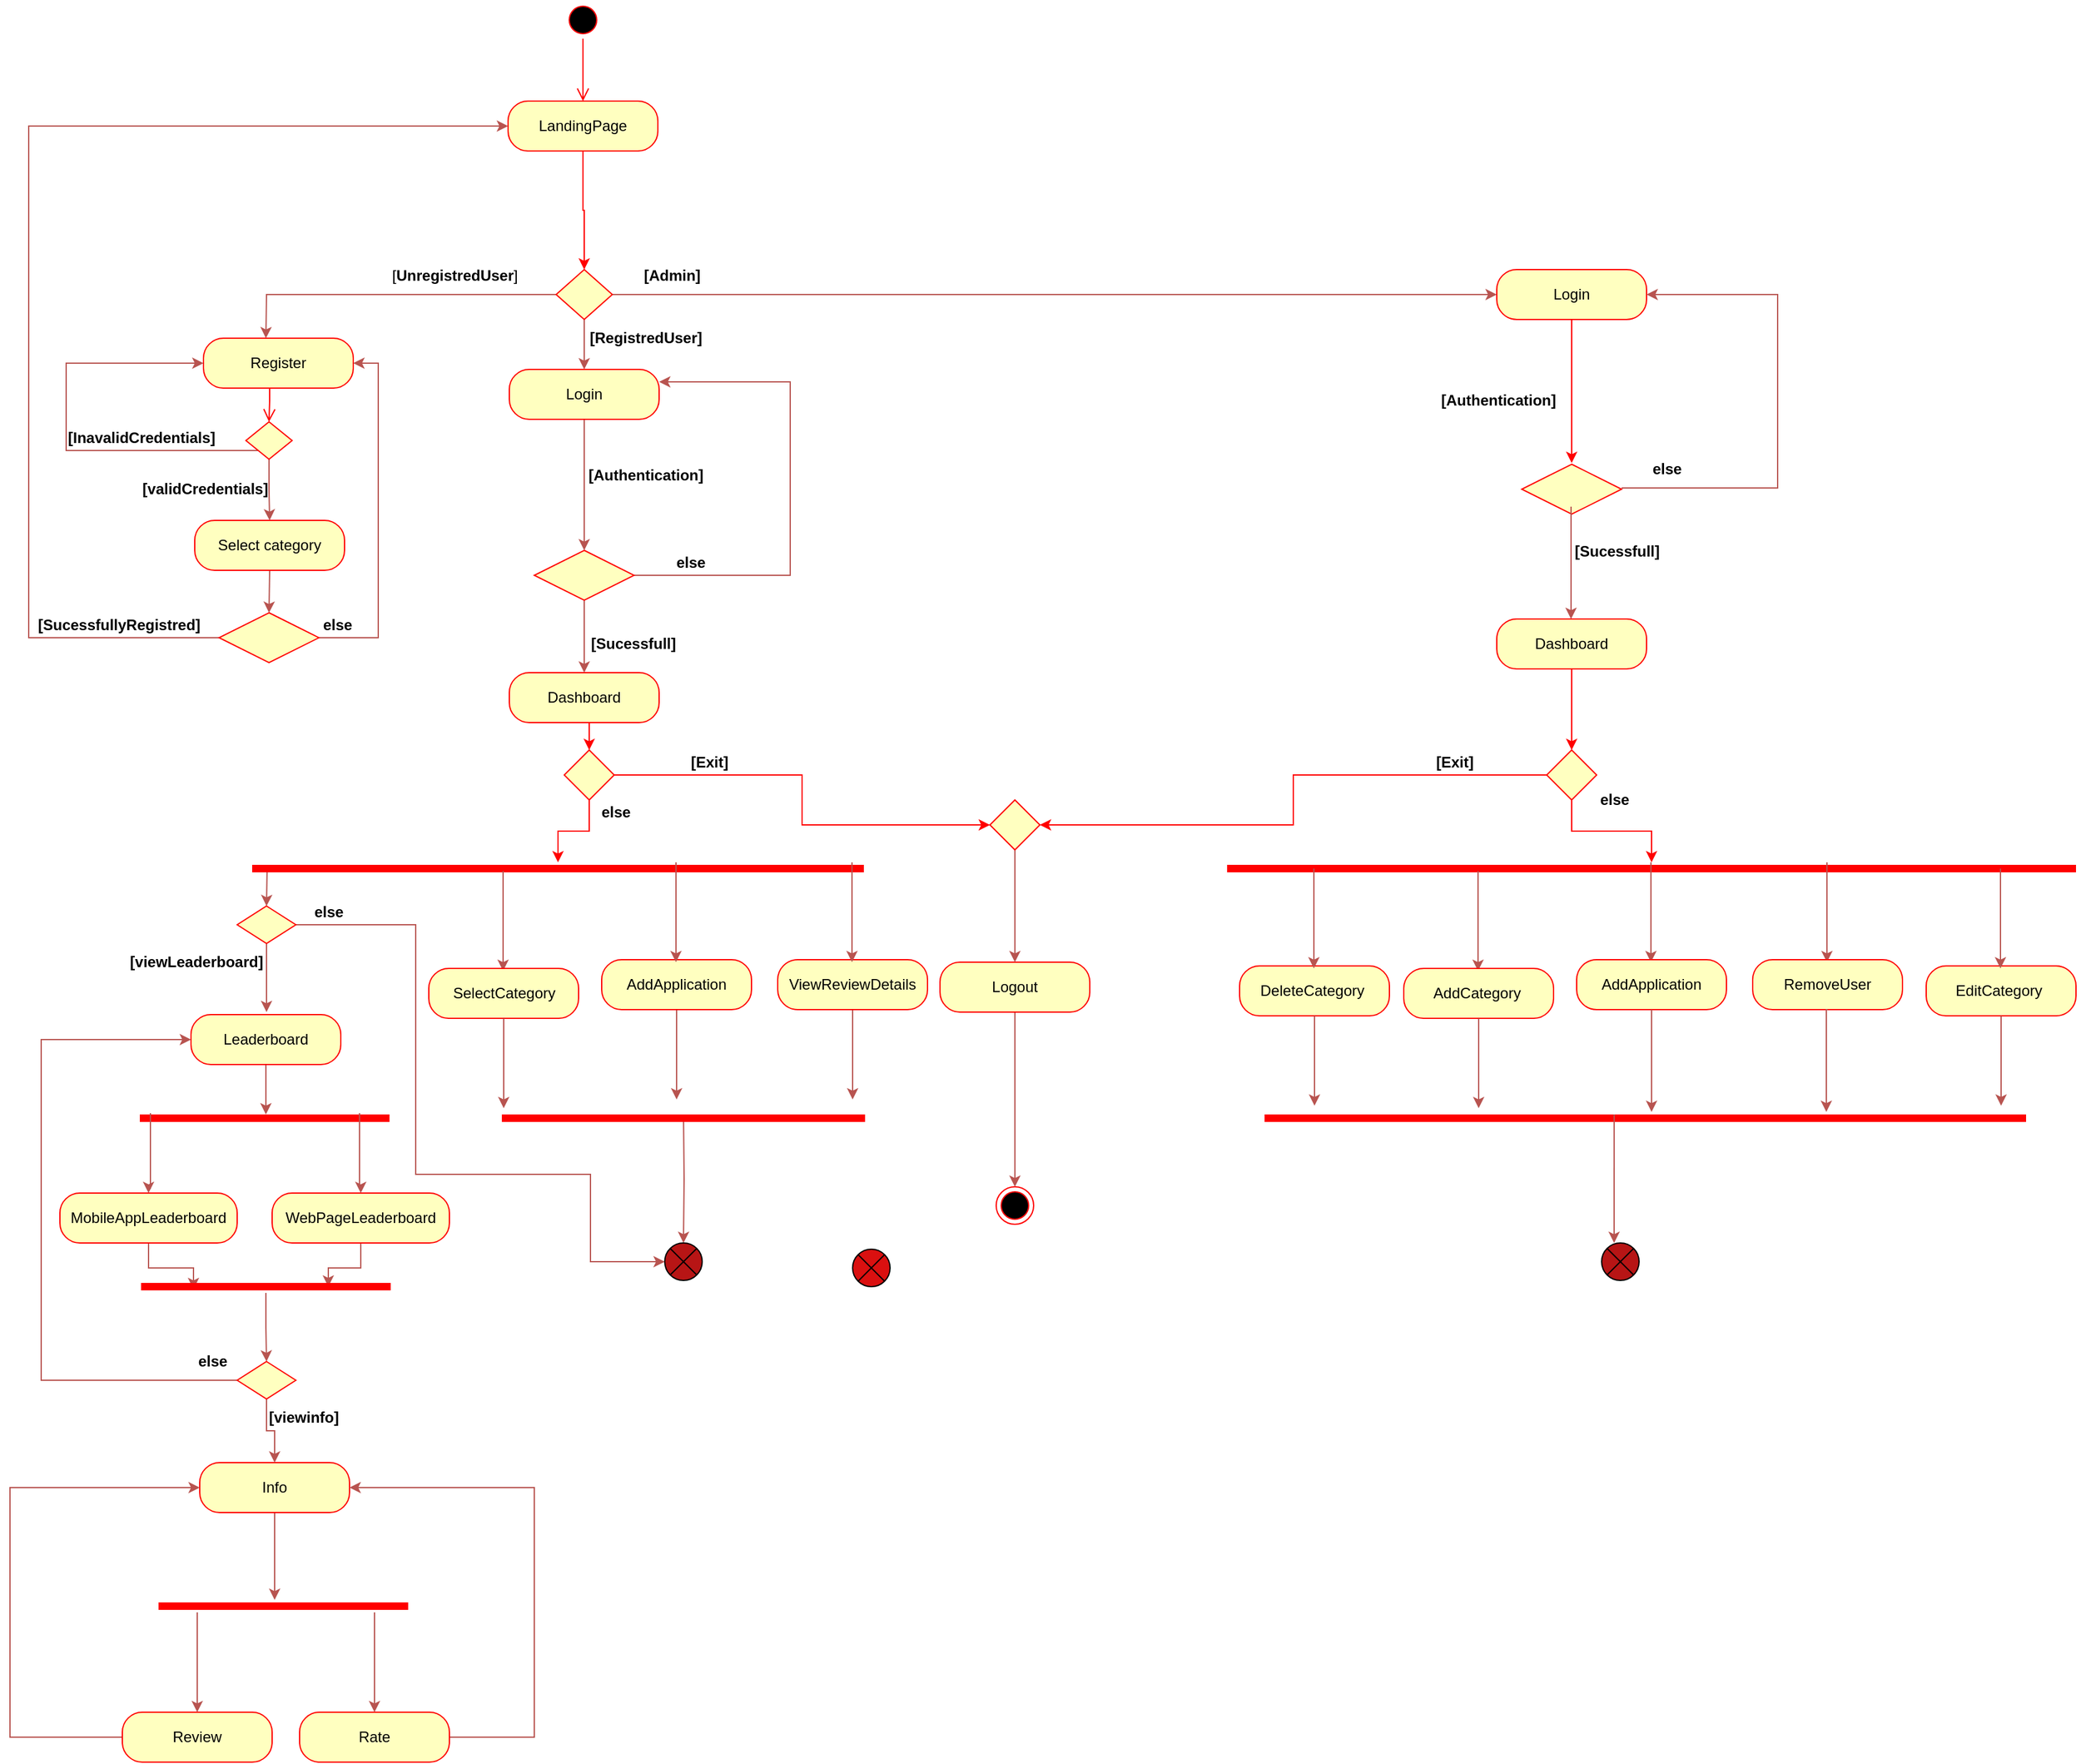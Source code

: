 <mxfile version="20.7.3" type="google"><diagram id="qlVwrwGiyhUbh-13LjId" name="Page-1"><mxGraphModel grid="1" page="1" gridSize="10" guides="1" tooltips="1" connect="1" arrows="1" fold="1" pageScale="1" pageWidth="827" pageHeight="1169" math="0" shadow="0"><root><mxCell id="0"/><mxCell id="1" parent="0"/><mxCell id="q4jTseNMLb7R71Lqa6qr-15" value="" style="ellipse;html=1;shape=startState;fillColor=#000000;strokeColor=#ff0000;" vertex="1" parent="1"><mxGeometry x="459" y="30" width="30" height="30" as="geometry"/></mxCell><mxCell id="q4jTseNMLb7R71Lqa6qr-16" value="" style="edgeStyle=orthogonalEdgeStyle;html=1;verticalAlign=bottom;endArrow=open;endSize=8;strokeColor=#ff0000;rounded=0;entryX=0.5;entryY=0;entryDx=0;entryDy=0;" edge="1" parent="1" source="q4jTseNMLb7R71Lqa6qr-15" target="q4jTseNMLb7R71Lqa6qr-17"><mxGeometry relative="1" as="geometry"><mxPoint x="345" y="110" as="targetPoint"/></mxGeometry></mxCell><mxCell id="uD4Okk3tafFqS1Qo1boW-1" style="edgeStyle=orthogonalEdgeStyle;rounded=0;orthogonalLoop=1;jettySize=auto;html=1;exitX=0.5;exitY=1;exitDx=0;exitDy=0;entryX=0.5;entryY=0;entryDx=0;entryDy=0;strokeColor=#FF0000;" edge="1" parent="1" source="q4jTseNMLb7R71Lqa6qr-17" target="27vdBXv53qQN3o1SuI4z-1"><mxGeometry relative="1" as="geometry"/></mxCell><mxCell id="q4jTseNMLb7R71Lqa6qr-17" value="LandingPage" style="rounded=1;whiteSpace=wrap;html=1;arcSize=40;fontColor=#000000;fillColor=#ffffc0;strokeColor=#ff0000;" vertex="1" parent="1"><mxGeometry x="414" y="110" width="120" height="40" as="geometry"/></mxCell><mxCell id="27vdBXv53qQN3o1SuI4z-9" style="edgeStyle=orthogonalEdgeStyle;rounded=0;orthogonalLoop=1;jettySize=auto;html=1;strokeColor=#B85450;" edge="1" parent="1" source="27vdBXv53qQN3o1SuI4z-1"><mxGeometry relative="1" as="geometry"><mxPoint x="220" y="300" as="targetPoint"/></mxGeometry></mxCell><mxCell id="27vdBXv53qQN3o1SuI4z-34" style="edgeStyle=orthogonalEdgeStyle;rounded=0;orthogonalLoop=1;jettySize=auto;html=1;strokeColor=#B85450;entryX=0.5;entryY=0;entryDx=0;entryDy=0;" edge="1" parent="1" source="27vdBXv53qQN3o1SuI4z-1" target="27vdBXv53qQN3o1SuI4z-36"><mxGeometry relative="1" as="geometry"><mxPoint x="475" y="340" as="targetPoint"/></mxGeometry></mxCell><mxCell id="27vdBXv53qQN3o1SuI4z-35" style="edgeStyle=orthogonalEdgeStyle;rounded=0;orthogonalLoop=1;jettySize=auto;html=1;exitX=1;exitY=0.5;exitDx=0;exitDy=0;strokeColor=#B85450;entryX=0;entryY=0.5;entryDx=0;entryDy=0;" edge="1" parent="1" source="27vdBXv53qQN3o1SuI4z-1" target="JaBK2wT7KWfGm5aXhyW4-2"><mxGeometry relative="1" as="geometry"><mxPoint x="730" y="265" as="targetPoint"/></mxGeometry></mxCell><mxCell id="27vdBXv53qQN3o1SuI4z-1" value="" style="rhombus;whiteSpace=wrap;html=1;fillColor=#ffffc0;strokeColor=#ff0000;" vertex="1" parent="1"><mxGeometry x="452.5" y="245" width="45" height="40" as="geometry"/></mxCell><mxCell id="27vdBXv53qQN3o1SuI4z-6" value="&lt;div style=&quot;text-align: justify;&quot;&gt;&lt;b style=&quot;background-color: initial;&quot;&gt;[Admin]&lt;/b&gt;&lt;/div&gt;" style="text;html=1;align=center;verticalAlign=middle;resizable=0;points=[];autosize=1;strokeColor=none;fillColor=none;" vertex="1" parent="1"><mxGeometry x="510" y="235" width="70" height="30" as="geometry"/></mxCell><mxCell id="27vdBXv53qQN3o1SuI4z-7" style="edgeStyle=orthogonalEdgeStyle;rounded=0;orthogonalLoop=1;jettySize=auto;html=1;exitX=0.5;exitY=1;exitDx=0;exitDy=0;strokeColor=#B85450;" edge="1" parent="1" source="27vdBXv53qQN3o1SuI4z-1" target="27vdBXv53qQN3o1SuI4z-1"><mxGeometry relative="1" as="geometry"/></mxCell><mxCell id="27vdBXv53qQN3o1SuI4z-10" value="&lt;div style=&quot;text-align: justify;&quot;&gt;&lt;span style=&quot;background-color: initial;&quot;&gt;[&lt;/span&gt;&lt;b style=&quot;background-color: initial;&quot;&gt;UnregistredUser&lt;/b&gt;&lt;span style=&quot;background-color: initial;&quot;&gt;]&lt;/span&gt;&lt;/div&gt;" style="text;html=1;align=center;verticalAlign=middle;resizable=0;points=[];autosize=1;strokeColor=none;fillColor=none;" vertex="1" parent="1"><mxGeometry x="311" y="235" width="120" height="30" as="geometry"/></mxCell><mxCell id="27vdBXv53qQN3o1SuI4z-12" value="&lt;b&gt;[RegistredUser]&lt;/b&gt;" style="text;html=1;align=center;verticalAlign=middle;resizable=0;points=[];autosize=1;strokeColor=none;fillColor=none;rotation=0;" vertex="1" parent="1"><mxGeometry x="469" y="285" width="110" height="30" as="geometry"/></mxCell><mxCell id="27vdBXv53qQN3o1SuI4z-13" value="Register&lt;br&gt;" style="rounded=1;whiteSpace=wrap;html=1;arcSize=40;fontColor=#000000;fillColor=#ffffc0;strokeColor=#ff0000;" vertex="1" parent="1"><mxGeometry x="170" y="300" width="120" height="40" as="geometry"/></mxCell><mxCell id="27vdBXv53qQN3o1SuI4z-14" value="" style="edgeStyle=orthogonalEdgeStyle;html=1;verticalAlign=bottom;endArrow=open;endSize=8;strokeColor=#ff0000;rounded=0;entryX=0.5;entryY=0;entryDx=0;entryDy=0;" edge="1" parent="1" target="27vdBXv53qQN3o1SuI4z-15"><mxGeometry relative="1" as="geometry"><mxPoint x="223" y="400" as="targetPoint"/><mxPoint x="223" y="340" as="sourcePoint"/><Array as="points"><mxPoint x="223" y="350"/></Array></mxGeometry></mxCell><mxCell id="27vdBXv53qQN3o1SuI4z-19" style="edgeStyle=orthogonalEdgeStyle;rounded=0;orthogonalLoop=1;jettySize=auto;html=1;entryX=0;entryY=0.5;entryDx=0;entryDy=0;strokeColor=#B85450;" edge="1" parent="1" source="27vdBXv53qQN3o1SuI4z-15" target="27vdBXv53qQN3o1SuI4z-13"><mxGeometry relative="1" as="geometry"><Array as="points"><mxPoint x="60" y="390"/><mxPoint x="60" y="320"/></Array></mxGeometry></mxCell><mxCell id="27vdBXv53qQN3o1SuI4z-21" style="edgeStyle=orthogonalEdgeStyle;rounded=0;orthogonalLoop=1;jettySize=auto;html=1;exitX=0.5;exitY=1;exitDx=0;exitDy=0;strokeColor=#B85450;entryX=0.5;entryY=0;entryDx=0;entryDy=0;" edge="1" parent="1" source="27vdBXv53qQN3o1SuI4z-15" target="27vdBXv53qQN3o1SuI4z-23"><mxGeometry relative="1" as="geometry"><mxPoint x="223" y="470" as="targetPoint"/></mxGeometry></mxCell><mxCell id="27vdBXv53qQN3o1SuI4z-15" value="" style="rhombus;whiteSpace=wrap;html=1;fillColor=#ffffc0;strokeColor=#ff0000;" vertex="1" parent="1"><mxGeometry x="204" y="367" width="37" height="30" as="geometry"/></mxCell><mxCell id="27vdBXv53qQN3o1SuI4z-20" value="&lt;b&gt;[InavalidCredentials]&lt;/b&gt;" style="text;html=1;align=center;verticalAlign=middle;resizable=0;points=[];autosize=1;strokeColor=none;fillColor=none;" vertex="1" parent="1"><mxGeometry x="50" y="365" width="140" height="30" as="geometry"/></mxCell><mxCell id="27vdBXv53qQN3o1SuI4z-22" value="&lt;b&gt;[validCredentials]&lt;br&gt;&lt;/b&gt;" style="text;html=1;align=center;verticalAlign=middle;resizable=0;points=[];autosize=1;strokeColor=none;fillColor=none;" vertex="1" parent="1"><mxGeometry x="111" y="406" width="120" height="30" as="geometry"/></mxCell><mxCell id="27vdBXv53qQN3o1SuI4z-26" value="" style="edgeStyle=orthogonalEdgeStyle;rounded=0;orthogonalLoop=1;jettySize=auto;html=1;strokeColor=#B85450;entryX=0.5;entryY=0;entryDx=0;entryDy=0;" edge="1" parent="1" target="27vdBXv53qQN3o1SuI4z-27"><mxGeometry relative="1" as="geometry"><mxPoint x="223" y="486" as="sourcePoint"/><mxPoint x="225" y="550" as="targetPoint"/></mxGeometry></mxCell><mxCell id="27vdBXv53qQN3o1SuI4z-23" value="Select category" style="rounded=1;whiteSpace=wrap;html=1;arcSize=40;fontColor=#000000;fillColor=#ffffc0;strokeColor=#ff0000;" vertex="1" parent="1"><mxGeometry x="163" y="446" width="120" height="40" as="geometry"/></mxCell><mxCell id="27vdBXv53qQN3o1SuI4z-30" style="edgeStyle=orthogonalEdgeStyle;rounded=0;orthogonalLoop=1;jettySize=auto;html=1;entryX=0;entryY=0.5;entryDx=0;entryDy=0;strokeColor=#B85450;" edge="1" parent="1" source="27vdBXv53qQN3o1SuI4z-27" target="q4jTseNMLb7R71Lqa6qr-17"><mxGeometry relative="1" as="geometry"><Array as="points"><mxPoint x="30" y="540"/><mxPoint x="30" y="130"/></Array></mxGeometry></mxCell><mxCell id="27vdBXv53qQN3o1SuI4z-31" style="edgeStyle=orthogonalEdgeStyle;rounded=0;orthogonalLoop=1;jettySize=auto;html=1;entryX=1;entryY=0.5;entryDx=0;entryDy=0;strokeColor=#B85450;" edge="1" parent="1" source="27vdBXv53qQN3o1SuI4z-27" target="27vdBXv53qQN3o1SuI4z-13"><mxGeometry relative="1" as="geometry"><Array as="points"><mxPoint x="310" y="540"/><mxPoint x="310" y="320"/></Array></mxGeometry></mxCell><mxCell id="27vdBXv53qQN3o1SuI4z-27" value="" style="rhombus;whiteSpace=wrap;html=1;fillColor=#ffffc0;strokeColor=#ff0000;" vertex="1" parent="1"><mxGeometry x="182.5" y="520" width="80" height="40" as="geometry"/></mxCell><mxCell id="27vdBXv53qQN3o1SuI4z-32" value="&lt;b&gt;[SucessfullyRegistred]&lt;/b&gt;" style="text;html=1;align=center;verticalAlign=middle;resizable=0;points=[];autosize=1;strokeColor=none;fillColor=none;" vertex="1" parent="1"><mxGeometry x="27" y="515" width="150" height="30" as="geometry"/></mxCell><mxCell id="27vdBXv53qQN3o1SuI4z-33" value="&lt;b&gt;else&lt;/b&gt;" style="text;html=1;align=center;verticalAlign=middle;resizable=0;points=[];autosize=1;strokeColor=none;fillColor=none;" vertex="1" parent="1"><mxGeometry x="252" y="515" width="50" height="30" as="geometry"/></mxCell><mxCell id="27vdBXv53qQN3o1SuI4z-43" style="edgeStyle=orthogonalEdgeStyle;rounded=0;orthogonalLoop=1;jettySize=auto;html=1;exitX=0.5;exitY=1;exitDx=0;exitDy=0;entryX=0.5;entryY=0;entryDx=0;entryDy=0;strokeColor=#B85450;" edge="1" parent="1" source="27vdBXv53qQN3o1SuI4z-36" target="27vdBXv53qQN3o1SuI4z-40"><mxGeometry relative="1" as="geometry"/></mxCell><mxCell id="27vdBXv53qQN3o1SuI4z-36" value="Login" style="rounded=1;whiteSpace=wrap;html=1;arcSize=40;fontColor=#000000;fillColor=#ffffc0;strokeColor=#ff0000;" vertex="1" parent="1"><mxGeometry x="415" y="325" width="120" height="40" as="geometry"/></mxCell><mxCell id="27vdBXv53qQN3o1SuI4z-39" value="&lt;b&gt;[Authentication]&lt;/b&gt;" style="text;html=1;align=center;verticalAlign=middle;resizable=0;points=[];autosize=1;strokeColor=none;fillColor=none;" vertex="1" parent="1"><mxGeometry x="464" y="395" width="120" height="30" as="geometry"/></mxCell><mxCell id="27vdBXv53qQN3o1SuI4z-47" style="edgeStyle=orthogonalEdgeStyle;rounded=0;orthogonalLoop=1;jettySize=auto;html=1;entryX=1;entryY=0.25;entryDx=0;entryDy=0;strokeColor=#B85450;" edge="1" parent="1" source="27vdBXv53qQN3o1SuI4z-40" target="27vdBXv53qQN3o1SuI4z-36"><mxGeometry relative="1" as="geometry"><Array as="points"><mxPoint x="640" y="490"/><mxPoint x="640" y="335"/></Array></mxGeometry></mxCell><mxCell id="27vdBXv53qQN3o1SuI4z-51" style="edgeStyle=orthogonalEdgeStyle;rounded=0;orthogonalLoop=1;jettySize=auto;html=1;exitX=0.5;exitY=1;exitDx=0;exitDy=0;entryX=0.5;entryY=0;entryDx=0;entryDy=0;strokeColor=#B85450;" edge="1" parent="1" source="27vdBXv53qQN3o1SuI4z-40" target="27vdBXv53qQN3o1SuI4z-61"><mxGeometry relative="1" as="geometry"><mxPoint x="475" y="590" as="targetPoint"/></mxGeometry></mxCell><mxCell id="27vdBXv53qQN3o1SuI4z-40" value="" style="rhombus;whiteSpace=wrap;html=1;fillColor=#ffffc0;strokeColor=#ff0000;" vertex="1" parent="1"><mxGeometry x="435" y="470" width="80" height="40" as="geometry"/></mxCell><mxCell id="27vdBXv53qQN3o1SuI4z-45" value="&lt;b&gt;[Sucessfull]&lt;/b&gt;" style="text;html=1;align=center;verticalAlign=middle;resizable=0;points=[];autosize=1;strokeColor=none;fillColor=none;" vertex="1" parent="1"><mxGeometry x="469" y="530" width="90" height="30" as="geometry"/></mxCell><mxCell id="27vdBXv53qQN3o1SuI4z-48" value="&lt;b&gt;else&lt;/b&gt;" style="text;html=1;align=center;verticalAlign=middle;resizable=0;points=[];autosize=1;strokeColor=none;fillColor=none;" vertex="1" parent="1"><mxGeometry x="535" y="465" width="50" height="30" as="geometry"/></mxCell><mxCell id="uD4Okk3tafFqS1Qo1boW-5" style="edgeStyle=orthogonalEdgeStyle;rounded=0;orthogonalLoop=1;jettySize=auto;html=1;exitX=0.5;exitY=1;exitDx=0;exitDy=0;entryX=0.5;entryY=0;entryDx=0;entryDy=0;strokeColor=#FF0000;" edge="1" parent="1" source="27vdBXv53qQN3o1SuI4z-61" target="uD4Okk3tafFqS1Qo1boW-2"><mxGeometry relative="1" as="geometry"/></mxCell><mxCell id="27vdBXv53qQN3o1SuI4z-61" value="Dashboard" style="rounded=1;whiteSpace=wrap;html=1;arcSize=40;fontColor=#000000;fillColor=#ffffc0;strokeColor=#ff0000;" vertex="1" parent="1"><mxGeometry x="415" y="568" width="120" height="40" as="geometry"/></mxCell><mxCell id="27vdBXv53qQN3o1SuI4z-138" style="edgeStyle=orthogonalEdgeStyle;rounded=0;orthogonalLoop=1;jettySize=auto;html=1;strokeColor=#B85450;entryX=0.5;entryY=0;entryDx=0;entryDy=0;" edge="1" parent="1" target="27vdBXv53qQN3o1SuI4z-139"><mxGeometry relative="1" as="geometry"><mxPoint x="221.0" y="782" as="targetPoint"/><mxPoint x="221.0" y="722" as="sourcePoint"/></mxGeometry></mxCell><mxCell id="27vdBXv53qQN3o1SuI4z-63" value="" style="shape=line;html=1;strokeWidth=6;strokeColor=#ff0000;" vertex="1" parent="1"><mxGeometry x="209" y="720" width="490" height="10" as="geometry"/></mxCell><mxCell id="27vdBXv53qQN3o1SuI4z-89" style="edgeStyle=orthogonalEdgeStyle;rounded=0;orthogonalLoop=1;jettySize=auto;html=1;strokeColor=#B85450;entryX=0.505;entryY=0.2;entryDx=0;entryDy=0;entryPerimeter=0;" edge="1" parent="1" source="27vdBXv53qQN3o1SuI4z-67" target="27vdBXv53qQN3o1SuI4z-90"><mxGeometry relative="1" as="geometry"><mxPoint x="220" y="930" as="targetPoint"/></mxGeometry></mxCell><mxCell id="27vdBXv53qQN3o1SuI4z-67" value="Leaderboard" style="rounded=1;whiteSpace=wrap;html=1;arcSize=40;fontColor=#000000;fillColor=#ffffc0;strokeColor=#ff0000;" vertex="1" parent="1"><mxGeometry x="160" y="842" width="120" height="40" as="geometry"/></mxCell><mxCell id="27vdBXv53qQN3o1SuI4z-113" style="edgeStyle=orthogonalEdgeStyle;rounded=0;orthogonalLoop=1;jettySize=auto;html=1;strokeColor=#B85450;" edge="1" parent="1" source="27vdBXv53qQN3o1SuI4z-70"><mxGeometry x="1" y="10" relative="1" as="geometry"><mxPoint x="549" y="910" as="targetPoint"/><mxPoint x="-10" y="10" as="offset"/></mxGeometry></mxCell><mxCell id="27vdBXv53qQN3o1SuI4z-70" value="AddApplication" style="rounded=1;whiteSpace=wrap;html=1;arcSize=40;fontColor=#000000;fillColor=#ffffc0;strokeColor=#ff0000;" vertex="1" parent="1"><mxGeometry x="489" y="798" width="120" height="40" as="geometry"/></mxCell><mxCell id="27vdBXv53qQN3o1SuI4z-72" style="edgeStyle=orthogonalEdgeStyle;rounded=0;orthogonalLoop=1;jettySize=auto;html=1;exitX=0.5;exitY=1;exitDx=0;exitDy=0;entryX=0.5;entryY=0.5;entryDx=0;entryDy=0;entryPerimeter=0;strokeColor=#B85450;" edge="1" parent="1"><mxGeometry relative="1" as="geometry"><mxPoint x="548.5" y="720" as="sourcePoint"/><mxPoint x="548.5" y="800" as="targetPoint"/></mxGeometry></mxCell><mxCell id="27vdBXv53qQN3o1SuI4z-114" style="edgeStyle=orthogonalEdgeStyle;rounded=0;orthogonalLoop=1;jettySize=auto;html=1;strokeColor=#B85450;" edge="1" parent="1" source="27vdBXv53qQN3o1SuI4z-73"><mxGeometry relative="1" as="geometry"><mxPoint x="690" y="910" as="targetPoint"/></mxGeometry></mxCell><mxCell id="27vdBXv53qQN3o1SuI4z-73" value="ViewReviewDetails" style="rounded=1;whiteSpace=wrap;html=1;arcSize=40;fontColor=#000000;fillColor=#ffffc0;strokeColor=#ff0000;" vertex="1" parent="1"><mxGeometry x="630" y="798" width="120" height="40" as="geometry"/></mxCell><mxCell id="27vdBXv53qQN3o1SuI4z-75" style="edgeStyle=orthogonalEdgeStyle;rounded=0;orthogonalLoop=1;jettySize=auto;html=1;exitX=0.5;exitY=1;exitDx=0;exitDy=0;entryX=0.5;entryY=0.5;entryDx=0;entryDy=0;entryPerimeter=0;strokeColor=#B85450;" edge="1" parent="1"><mxGeometry relative="1" as="geometry"><mxPoint x="689.5" y="720" as="sourcePoint"/><mxPoint x="689.5" y="800" as="targetPoint"/></mxGeometry></mxCell><mxCell id="27vdBXv53qQN3o1SuI4z-144" style="edgeStyle=orthogonalEdgeStyle;rounded=0;orthogonalLoop=1;jettySize=auto;html=1;strokeColor=#B85450;entryX=0.5;entryY=0;entryDx=0;entryDy=0;" edge="1" parent="1" source="27vdBXv53qQN3o1SuI4z-82" target="27vdBXv53qQN3o1SuI4z-145"><mxGeometry relative="1" as="geometry"><mxPoint x="820" y="970" as="targetPoint"/></mxGeometry></mxCell><mxCell id="27vdBXv53qQN3o1SuI4z-82" value="Logout" style="rounded=1;whiteSpace=wrap;html=1;arcSize=40;fontColor=#000000;fillColor=#ffffc0;strokeColor=#ff0000;" vertex="1" parent="1"><mxGeometry x="760" y="800" width="120" height="40" as="geometry"/></mxCell><mxCell id="27vdBXv53qQN3o1SuI4z-88" style="edgeStyle=orthogonalEdgeStyle;rounded=0;orthogonalLoop=1;jettySize=auto;html=1;exitX=0.5;exitY=1;exitDx=0;exitDy=0;strokeColor=#B85450;" edge="1" parent="1" source="27vdBXv53qQN3o1SuI4z-84" target="27vdBXv53qQN3o1SuI4z-82"><mxGeometry relative="1" as="geometry"/></mxCell><mxCell id="27vdBXv53qQN3o1SuI4z-84" value="" style="rhombus;whiteSpace=wrap;html=1;fillColor=#ffffc0;strokeColor=#ff0000;" vertex="1" parent="1"><mxGeometry x="800" y="670" width="40" height="40" as="geometry"/></mxCell><mxCell id="27vdBXv53qQN3o1SuI4z-90" value="" style="shape=line;html=1;strokeWidth=6;strokeColor=#ff0000;" vertex="1" parent="1"><mxGeometry x="119" y="920" width="200" height="10" as="geometry"/></mxCell><mxCell id="27vdBXv53qQN3o1SuI4z-92" style="edgeStyle=orthogonalEdgeStyle;rounded=0;orthogonalLoop=1;jettySize=auto;html=1;strokeColor=#B85450;entryX=0.5;entryY=0;entryDx=0;entryDy=0;" edge="1" parent="1" target="27vdBXv53qQN3o1SuI4z-94"><mxGeometry relative="1" as="geometry"><mxPoint x="127.5" y="981" as="targetPoint"/><mxPoint x="127.5" y="921" as="sourcePoint"/><Array as="points"><mxPoint x="128" y="981"/><mxPoint x="126" y="981"/></Array></mxGeometry></mxCell><mxCell id="27vdBXv53qQN3o1SuI4z-93" style="edgeStyle=orthogonalEdgeStyle;rounded=0;orthogonalLoop=1;jettySize=auto;html=1;strokeColor=#B85450;entryX=0.5;entryY=0;entryDx=0;entryDy=0;" edge="1" parent="1" target="27vdBXv53qQN3o1SuI4z-96"><mxGeometry relative="1" as="geometry"><mxPoint x="295" y="981" as="targetPoint"/><mxPoint x="295" y="921" as="sourcePoint"/><Array as="points"><mxPoint x="295" y="981"/><mxPoint x="296" y="981"/></Array></mxGeometry></mxCell><mxCell id="27vdBXv53qQN3o1SuI4z-99" style="edgeStyle=orthogonalEdgeStyle;rounded=0;orthogonalLoop=1;jettySize=auto;html=1;entryX=0.21;entryY=0.7;entryDx=0;entryDy=0;entryPerimeter=0;strokeColor=#B85450;" edge="1" parent="1" source="27vdBXv53qQN3o1SuI4z-94" target="27vdBXv53qQN3o1SuI4z-97"><mxGeometry relative="1" as="geometry"/></mxCell><mxCell id="27vdBXv53qQN3o1SuI4z-94" value="MobileAppLeaderboard" style="rounded=1;whiteSpace=wrap;html=1;arcSize=40;fontColor=#000000;fillColor=#ffffc0;strokeColor=#ff0000;" vertex="1" parent="1"><mxGeometry x="55" y="985" width="142" height="40" as="geometry"/></mxCell><mxCell id="27vdBXv53qQN3o1SuI4z-100" style="edgeStyle=orthogonalEdgeStyle;rounded=0;orthogonalLoop=1;jettySize=auto;html=1;entryX=0.75;entryY=0.5;entryDx=0;entryDy=0;entryPerimeter=0;strokeColor=#B85450;" edge="1" parent="1" source="27vdBXv53qQN3o1SuI4z-96" target="27vdBXv53qQN3o1SuI4z-97"><mxGeometry relative="1" as="geometry"/></mxCell><mxCell id="27vdBXv53qQN3o1SuI4z-96" value="WebPageLeaderboard" style="rounded=1;whiteSpace=wrap;html=1;arcSize=40;fontColor=#000000;fillColor=#ffffc0;strokeColor=#ff0000;" vertex="1" parent="1"><mxGeometry x="225" y="985" width="142" height="40" as="geometry"/></mxCell><mxCell id="27vdBXv53qQN3o1SuI4z-132" style="edgeStyle=orthogonalEdgeStyle;rounded=0;orthogonalLoop=1;jettySize=auto;html=1;entryX=0.5;entryY=0;entryDx=0;entryDy=0;strokeColor=#B85450;" edge="1" parent="1" source="27vdBXv53qQN3o1SuI4z-97" target="27vdBXv53qQN3o1SuI4z-129"><mxGeometry relative="1" as="geometry"/></mxCell><mxCell id="27vdBXv53qQN3o1SuI4z-97" value="" style="shape=line;html=1;strokeWidth=6;strokeColor=#ff0000;" vertex="1" parent="1"><mxGeometry x="120" y="1055" width="200" height="10" as="geometry"/></mxCell><mxCell id="27vdBXv53qQN3o1SuI4z-105" style="edgeStyle=orthogonalEdgeStyle;rounded=0;orthogonalLoop=1;jettySize=auto;html=1;strokeColor=#B85450;" edge="1" parent="1" source="27vdBXv53qQN3o1SuI4z-101"><mxGeometry relative="1" as="geometry"><mxPoint x="227" y="1311" as="targetPoint"/></mxGeometry></mxCell><mxCell id="27vdBXv53qQN3o1SuI4z-101" value="Info" style="rounded=1;whiteSpace=wrap;html=1;arcSize=40;fontColor=#000000;fillColor=#ffffc0;strokeColor=#ff0000;" vertex="1" parent="1"><mxGeometry x="167" y="1201" width="120" height="40" as="geometry"/></mxCell><mxCell id="27vdBXv53qQN3o1SuI4z-111" style="edgeStyle=orthogonalEdgeStyle;rounded=0;orthogonalLoop=1;jettySize=auto;html=1;strokeColor=#B85450;" edge="1" parent="1" source="27vdBXv53qQN3o1SuI4z-106" target="27vdBXv53qQN3o1SuI4z-107"><mxGeometry relative="1" as="geometry"><Array as="points"><mxPoint x="165" y="1351"/><mxPoint x="165" y="1351"/></Array></mxGeometry></mxCell><mxCell id="27vdBXv53qQN3o1SuI4z-112" style="edgeStyle=orthogonalEdgeStyle;rounded=0;orthogonalLoop=1;jettySize=auto;html=1;entryX=0.5;entryY=0;entryDx=0;entryDy=0;strokeColor=#B85450;" edge="1" parent="1" source="27vdBXv53qQN3o1SuI4z-106" target="27vdBXv53qQN3o1SuI4z-108"><mxGeometry relative="1" as="geometry"><Array as="points"><mxPoint x="307" y="1341"/><mxPoint x="307" y="1341"/></Array></mxGeometry></mxCell><mxCell id="27vdBXv53qQN3o1SuI4z-106" value="" style="shape=line;html=1;strokeWidth=6;strokeColor=#ff0000;" vertex="1" parent="1"><mxGeometry x="134" y="1311" width="200" height="10" as="geometry"/></mxCell><mxCell id="27vdBXv53qQN3o1SuI4z-109" style="edgeStyle=orthogonalEdgeStyle;rounded=0;orthogonalLoop=1;jettySize=auto;html=1;entryX=0;entryY=0.5;entryDx=0;entryDy=0;strokeColor=#B85450;" edge="1" parent="1" source="27vdBXv53qQN3o1SuI4z-107" target="27vdBXv53qQN3o1SuI4z-101"><mxGeometry relative="1" as="geometry"><Array as="points"><mxPoint x="15" y="1421"/><mxPoint x="15" y="1221"/></Array></mxGeometry></mxCell><mxCell id="27vdBXv53qQN3o1SuI4z-107" value="Review" style="rounded=1;whiteSpace=wrap;html=1;arcSize=40;fontColor=#000000;fillColor=#ffffc0;strokeColor=#ff0000;" vertex="1" parent="1"><mxGeometry x="105" y="1401" width="120" height="40" as="geometry"/></mxCell><mxCell id="27vdBXv53qQN3o1SuI4z-110" style="edgeStyle=orthogonalEdgeStyle;rounded=0;orthogonalLoop=1;jettySize=auto;html=1;entryX=1;entryY=0.5;entryDx=0;entryDy=0;strokeColor=#B85450;" edge="1" parent="1" source="27vdBXv53qQN3o1SuI4z-108" target="27vdBXv53qQN3o1SuI4z-101"><mxGeometry relative="1" as="geometry"><Array as="points"><mxPoint x="435" y="1421"/><mxPoint x="435" y="1221"/></Array></mxGeometry></mxCell><mxCell id="27vdBXv53qQN3o1SuI4z-108" value="Rate" style="rounded=1;whiteSpace=wrap;html=1;arcSize=40;fontColor=#000000;fillColor=#ffffc0;strokeColor=#ff0000;" vertex="1" parent="1"><mxGeometry x="247" y="1401" width="120" height="40" as="geometry"/></mxCell><mxCell id="27vdBXv53qQN3o1SuI4z-120" style="edgeStyle=orthogonalEdgeStyle;rounded=0;orthogonalLoop=1;jettySize=auto;html=1;exitX=0.5;exitY=1;exitDx=0;exitDy=0;entryX=0.5;entryY=0.5;entryDx=0;entryDy=0;entryPerimeter=0;strokeColor=#B85450;" edge="1" parent="1"><mxGeometry relative="1" as="geometry"><mxPoint x="410" y="727" as="sourcePoint"/><mxPoint x="410" y="807" as="targetPoint"/></mxGeometry></mxCell><mxCell id="27vdBXv53qQN3o1SuI4z-121" value="SelectCategory" style="rounded=1;whiteSpace=wrap;html=1;arcSize=40;fontColor=#000000;fillColor=#ffffc0;strokeColor=#ff0000;" vertex="1" parent="1"><mxGeometry x="350.5" y="805" width="120" height="40" as="geometry"/></mxCell><mxCell id="27vdBXv53qQN3o1SuI4z-122" style="edgeStyle=orthogonalEdgeStyle;rounded=0;orthogonalLoop=1;jettySize=auto;html=1;strokeColor=#B85450;" edge="1" parent="1" source="27vdBXv53qQN3o1SuI4z-121"><mxGeometry relative="1" as="geometry"><mxPoint x="410.5" y="917" as="targetPoint"/></mxGeometry></mxCell><mxCell id="27vdBXv53qQN3o1SuI4z-127" style="edgeStyle=orthogonalEdgeStyle;rounded=0;orthogonalLoop=1;jettySize=auto;html=1;entryX=0.5;entryY=0;entryDx=0;entryDy=0;strokeColor=#B85450;" edge="1" parent="1" target="27vdBXv53qQN3o1SuI4z-126"><mxGeometry relative="1" as="geometry"><mxPoint x="554.529" y="922" as="sourcePoint"/><mxPoint x="560" y="1011.99" as="targetPoint"/></mxGeometry></mxCell><mxCell id="27vdBXv53qQN3o1SuI4z-123" value="" style="shape=line;html=1;strokeWidth=6;strokeColor=#ff0000;" vertex="1" parent="1"><mxGeometry x="409" y="920" width="291" height="10" as="geometry"/></mxCell><mxCell id="27vdBXv53qQN3o1SuI4z-126" value="" style="shape=sumEllipse;perimeter=ellipsePerimeter;whiteSpace=wrap;html=1;backgroundOutline=1;fillColor=#b71515;" vertex="1" parent="1"><mxGeometry x="539.5" y="1025" width="30" height="30" as="geometry"/></mxCell><mxCell id="27vdBXv53qQN3o1SuI4z-135" style="edgeStyle=orthogonalEdgeStyle;rounded=0;orthogonalLoop=1;jettySize=auto;html=1;entryX=0;entryY=0.5;entryDx=0;entryDy=0;strokeColor=#B85450;" edge="1" parent="1" source="27vdBXv53qQN3o1SuI4z-129" target="27vdBXv53qQN3o1SuI4z-67"><mxGeometry relative="1" as="geometry"><Array as="points"><mxPoint x="40" y="1135"/><mxPoint x="40" y="862"/></Array></mxGeometry></mxCell><mxCell id="27vdBXv53qQN3o1SuI4z-136" style="edgeStyle=orthogonalEdgeStyle;rounded=0;orthogonalLoop=1;jettySize=auto;html=1;strokeColor=#B85450;" edge="1" parent="1" source="27vdBXv53qQN3o1SuI4z-129" target="27vdBXv53qQN3o1SuI4z-101"><mxGeometry relative="1" as="geometry"/></mxCell><mxCell id="27vdBXv53qQN3o1SuI4z-129" value="" style="rhombus;whiteSpace=wrap;html=1;fillColor=#ffffc0;strokeColor=#ff0000;" vertex="1" parent="1"><mxGeometry x="197" y="1120" width="47" height="30" as="geometry"/></mxCell><mxCell id="27vdBXv53qQN3o1SuI4z-134" value="&lt;b&gt;[viewinfo]&lt;/b&gt;" style="text;html=1;align=center;verticalAlign=middle;resizable=0;points=[];autosize=1;strokeColor=none;fillColor=none;" vertex="1" parent="1"><mxGeometry x="210" y="1150" width="80" height="30" as="geometry"/></mxCell><mxCell id="27vdBXv53qQN3o1SuI4z-137" value="&lt;b&gt;else&lt;/b&gt;" style="text;html=1;align=center;verticalAlign=middle;resizable=0;points=[];autosize=1;strokeColor=none;fillColor=none;" vertex="1" parent="1"><mxGeometry x="152" y="1105" width="50" height="30" as="geometry"/></mxCell><mxCell id="27vdBXv53qQN3o1SuI4z-140" style="edgeStyle=orthogonalEdgeStyle;rounded=0;orthogonalLoop=1;jettySize=auto;html=1;strokeColor=#B85450;" edge="1" parent="1" source="27vdBXv53qQN3o1SuI4z-139"><mxGeometry relative="1" as="geometry"><mxPoint x="220.5" y="840" as="targetPoint"/></mxGeometry></mxCell><mxCell id="27vdBXv53qQN3o1SuI4z-141" style="edgeStyle=orthogonalEdgeStyle;rounded=0;orthogonalLoop=1;jettySize=auto;html=1;entryX=0;entryY=0.5;entryDx=0;entryDy=0;strokeColor=#B85450;" edge="1" parent="1" source="27vdBXv53qQN3o1SuI4z-139" target="27vdBXv53qQN3o1SuI4z-126"><mxGeometry relative="1" as="geometry"><Array as="points"><mxPoint x="340" y="770"/><mxPoint x="340" y="970"/><mxPoint x="480" y="970"/><mxPoint x="480" y="1040"/></Array></mxGeometry></mxCell><mxCell id="27vdBXv53qQN3o1SuI4z-139" value="" style="rhombus;whiteSpace=wrap;html=1;fillColor=#ffffc0;strokeColor=#ff0000;" vertex="1" parent="1"><mxGeometry x="197" y="755" width="47" height="30" as="geometry"/></mxCell><mxCell id="27vdBXv53qQN3o1SuI4z-142" value="&lt;b&gt;[viewLeaderboard]&lt;/b&gt;" style="text;html=1;align=center;verticalAlign=middle;resizable=0;points=[];autosize=1;strokeColor=none;fillColor=none;" vertex="1" parent="1"><mxGeometry x="99" y="785" width="130" height="30" as="geometry"/></mxCell><mxCell id="27vdBXv53qQN3o1SuI4z-143" value="&lt;b&gt;else&lt;/b&gt;" style="text;html=1;align=center;verticalAlign=middle;resizable=0;points=[];autosize=1;strokeColor=none;fillColor=none;" vertex="1" parent="1"><mxGeometry x="245" y="745" width="50" height="30" as="geometry"/></mxCell><mxCell id="27vdBXv53qQN3o1SuI4z-145" value="" style="ellipse;html=1;shape=endState;fillColor=#000000;strokeColor=#ff0000;" vertex="1" parent="1"><mxGeometry x="805" y="980" width="30" height="30" as="geometry"/></mxCell><mxCell id="JaBK2wT7KWfGm5aXhyW4-3" style="edgeStyle=orthogonalEdgeStyle;rounded=0;orthogonalLoop=1;jettySize=auto;html=1;strokeColor=#FF0000;" edge="1" parent="1" source="JaBK2wT7KWfGm5aXhyW4-2"><mxGeometry relative="1" as="geometry"><mxPoint x="1266" y="400" as="targetPoint"/></mxGeometry></mxCell><mxCell id="JaBK2wT7KWfGm5aXhyW4-2" value="Login" style="rounded=1;whiteSpace=wrap;html=1;arcSize=40;fontColor=#000000;fillColor=#ffffc0;strokeColor=#ff0000;" vertex="1" parent="1"><mxGeometry x="1206" y="245" width="120" height="40" as="geometry"/></mxCell><mxCell id="JaBK2wT7KWfGm5aXhyW4-4" value="" style="rhombus;whiteSpace=wrap;html=1;fillColor=#ffffc0;strokeColor=#ff0000;" vertex="1" parent="1"><mxGeometry x="1226" y="401" width="80" height="40" as="geometry"/></mxCell><mxCell id="JaBK2wT7KWfGm5aXhyW4-5" style="edgeStyle=orthogonalEdgeStyle;rounded=0;orthogonalLoop=1;jettySize=auto;html=1;entryX=1;entryY=0.25;entryDx=0;entryDy=0;strokeColor=#B85450;" edge="1" parent="1"><mxGeometry relative="1" as="geometry"><Array as="points"><mxPoint x="1431" y="420"/><mxPoint x="1431" y="265"/></Array><mxPoint x="1306" y="420" as="sourcePoint"/><mxPoint x="1326" y="265" as="targetPoint"/></mxGeometry></mxCell><mxCell id="JaBK2wT7KWfGm5aXhyW4-6" value="&lt;b&gt;else&lt;/b&gt;" style="text;html=1;align=center;verticalAlign=middle;resizable=0;points=[];autosize=1;strokeColor=none;fillColor=none;" vertex="1" parent="1"><mxGeometry x="1317" y="390" width="50" height="30" as="geometry"/></mxCell><mxCell id="JaBK2wT7KWfGm5aXhyW4-7" value="&lt;b&gt;[Authentication]&lt;/b&gt;" style="text;html=1;align=center;verticalAlign=middle;resizable=0;points=[];autosize=1;strokeColor=none;fillColor=none;" vertex="1" parent="1"><mxGeometry x="1147" y="335" width="120" height="30" as="geometry"/></mxCell><mxCell id="JaBK2wT7KWfGm5aXhyW4-8" style="edgeStyle=orthogonalEdgeStyle;rounded=0;orthogonalLoop=1;jettySize=auto;html=1;exitX=0.5;exitY=1;exitDx=0;exitDy=0;entryX=0.5;entryY=0;entryDx=0;entryDy=0;strokeColor=#B85450;" edge="1" parent="1"><mxGeometry relative="1" as="geometry"><mxPoint x="1265.5" y="525" as="targetPoint"/><mxPoint x="1265.5" y="435" as="sourcePoint"/></mxGeometry></mxCell><mxCell id="JaBK2wT7KWfGm5aXhyW4-9" value="&lt;b&gt;[Sucessfull]&lt;/b&gt;" style="text;html=1;align=center;verticalAlign=middle;resizable=0;points=[];autosize=1;strokeColor=none;fillColor=none;" vertex="1" parent="1"><mxGeometry x="1257" y="456" width="90" height="30" as="geometry"/></mxCell><mxCell id="uD4Okk3tafFqS1Qo1boW-8" style="edgeStyle=orthogonalEdgeStyle;rounded=0;orthogonalLoop=1;jettySize=auto;html=1;exitX=0.5;exitY=1;exitDx=0;exitDy=0;entryX=0.5;entryY=0;entryDx=0;entryDy=0;strokeColor=#FF0000;" edge="1" parent="1" source="JaBK2wT7KWfGm5aXhyW4-10"><mxGeometry relative="1" as="geometry"><mxPoint x="1266" y="630" as="targetPoint"/></mxGeometry></mxCell><mxCell id="JaBK2wT7KWfGm5aXhyW4-10" value="Dashboard" style="rounded=1;whiteSpace=wrap;html=1;arcSize=40;fontColor=#000000;fillColor=#ffffc0;strokeColor=#ff0000;" vertex="1" parent="1"><mxGeometry x="1206" y="525" width="120" height="40" as="geometry"/></mxCell><mxCell id="JaBK2wT7KWfGm5aXhyW4-14" value="" style="shape=line;html=1;strokeWidth=6;strokeColor=#ff0000;" vertex="1" parent="1"><mxGeometry x="1000" y="720" width="490" height="10" as="geometry"/></mxCell><mxCell id="JaBK2wT7KWfGm5aXhyW4-18" value="" style="shape=line;html=1;strokeWidth=6;strokeColor=#ff0000;" vertex="1" parent="1"><mxGeometry x="990" y="720" width="680" height="10" as="geometry"/></mxCell><mxCell id="JaBK2wT7KWfGm5aXhyW4-19" style="edgeStyle=orthogonalEdgeStyle;rounded=0;orthogonalLoop=1;jettySize=auto;html=1;exitX=0.5;exitY=1;exitDx=0;exitDy=0;entryX=0.5;entryY=0.5;entryDx=0;entryDy=0;entryPerimeter=0;strokeColor=#B85450;" edge="1" parent="1"><mxGeometry relative="1" as="geometry"><mxPoint x="1191" y="727" as="sourcePoint"/><mxPoint x="1191" y="807" as="targetPoint"/></mxGeometry></mxCell><mxCell id="JaBK2wT7KWfGm5aXhyW4-20" style="edgeStyle=orthogonalEdgeStyle;rounded=0;orthogonalLoop=1;jettySize=auto;html=1;exitX=0.5;exitY=1;exitDx=0;exitDy=0;entryX=0.5;entryY=0.5;entryDx=0;entryDy=0;entryPerimeter=0;strokeColor=#B85450;" edge="1" parent="1"><mxGeometry relative="1" as="geometry"><mxPoint x="1329.5" y="720" as="sourcePoint"/><mxPoint x="1329.5" y="800" as="targetPoint"/></mxGeometry></mxCell><mxCell id="JaBK2wT7KWfGm5aXhyW4-21" style="edgeStyle=orthogonalEdgeStyle;rounded=0;orthogonalLoop=1;jettySize=auto;html=1;exitX=0.5;exitY=1;exitDx=0;exitDy=0;entryX=0.5;entryY=0.5;entryDx=0;entryDy=0;entryPerimeter=0;strokeColor=#B85450;" edge="1" parent="1"><mxGeometry relative="1" as="geometry"><mxPoint x="1470.5" y="720" as="sourcePoint"/><mxPoint x="1470.5" y="800" as="targetPoint"/></mxGeometry></mxCell><mxCell id="JaBK2wT7KWfGm5aXhyW4-22" value="AddCategory&amp;nbsp;" style="rounded=1;whiteSpace=wrap;html=1;arcSize=40;fontColor=#000000;fillColor=#ffffc0;strokeColor=#ff0000;" vertex="1" parent="1"><mxGeometry x="1131.5" y="805" width="120" height="40" as="geometry"/></mxCell><mxCell id="JaBK2wT7KWfGm5aXhyW4-23" value="AddApplication" style="rounded=1;whiteSpace=wrap;html=1;arcSize=40;fontColor=#000000;fillColor=#ffffc0;strokeColor=#ff0000;" vertex="1" parent="1"><mxGeometry x="1270" y="798" width="120" height="40" as="geometry"/></mxCell><mxCell id="JaBK2wT7KWfGm5aXhyW4-24" value="RemoveUser" style="rounded=1;whiteSpace=wrap;html=1;arcSize=40;fontColor=#000000;fillColor=#ffffc0;strokeColor=#ff0000;" vertex="1" parent="1"><mxGeometry x="1411" y="798" width="120" height="40" as="geometry"/></mxCell><mxCell id="JaBK2wT7KWfGm5aXhyW4-25" style="edgeStyle=orthogonalEdgeStyle;rounded=0;orthogonalLoop=1;jettySize=auto;html=1;strokeColor=#B85450;" edge="1" parent="1" source="JaBK2wT7KWfGm5aXhyW4-22"><mxGeometry relative="1" as="geometry"><mxPoint x="1191.5" y="917" as="targetPoint"/></mxGeometry></mxCell><mxCell id="JaBK2wT7KWfGm5aXhyW4-26" style="edgeStyle=orthogonalEdgeStyle;rounded=0;orthogonalLoop=1;jettySize=auto;html=1;strokeColor=#B85450;" edge="1" parent="1" source="JaBK2wT7KWfGm5aXhyW4-23"><mxGeometry x="1" y="10" relative="1" as="geometry"><mxPoint x="1330" y="920" as="targetPoint"/><mxPoint x="-10" y="10" as="offset"/></mxGeometry></mxCell><mxCell id="JaBK2wT7KWfGm5aXhyW4-27" style="edgeStyle=orthogonalEdgeStyle;rounded=0;orthogonalLoop=1;jettySize=auto;html=1;strokeColor=#B85450;" edge="1" parent="1"><mxGeometry relative="1" as="geometry"><mxPoint x="1470" y="920" as="targetPoint"/><mxPoint x="1471" y="838" as="sourcePoint"/><Array as="points"><mxPoint x="1470" y="838"/></Array></mxGeometry></mxCell><mxCell id="JaBK2wT7KWfGm5aXhyW4-28" value="" style="shape=line;html=1;strokeWidth=6;strokeColor=#ff0000;" vertex="1" parent="1"><mxGeometry x="1020" y="920" width="610" height="10" as="geometry"/></mxCell><mxCell id="JaBK2wT7KWfGm5aXhyW4-29" value="DeleteCategory&amp;nbsp;" style="rounded=1;whiteSpace=wrap;html=1;arcSize=40;fontColor=#000000;fillColor=#ffffc0;strokeColor=#ff0000;" vertex="1" parent="1"><mxGeometry x="1000" y="803" width="120" height="40" as="geometry"/></mxCell><mxCell id="JaBK2wT7KWfGm5aXhyW4-30" style="edgeStyle=orthogonalEdgeStyle;rounded=0;orthogonalLoop=1;jettySize=auto;html=1;exitX=0.5;exitY=1;exitDx=0;exitDy=0;entryX=0.5;entryY=0.5;entryDx=0;entryDy=0;entryPerimeter=0;strokeColor=#B85450;" edge="1" parent="1"><mxGeometry relative="1" as="geometry"><mxPoint x="1059.5" y="725" as="sourcePoint"/><mxPoint x="1059.5" y="805" as="targetPoint"/></mxGeometry></mxCell><mxCell id="JaBK2wT7KWfGm5aXhyW4-31" style="edgeStyle=orthogonalEdgeStyle;rounded=0;orthogonalLoop=1;jettySize=auto;html=1;strokeColor=#B85450;" edge="1" parent="1" source="JaBK2wT7KWfGm5aXhyW4-29"><mxGeometry relative="1" as="geometry"><mxPoint x="1060" y="915" as="targetPoint"/></mxGeometry></mxCell><mxCell id="JaBK2wT7KWfGm5aXhyW4-32" value="EditCategory&amp;nbsp;" style="rounded=1;whiteSpace=wrap;html=1;arcSize=40;fontColor=#000000;fillColor=#ffffc0;strokeColor=#ff0000;" vertex="1" parent="1"><mxGeometry x="1550" y="803" width="120" height="40" as="geometry"/></mxCell><mxCell id="JaBK2wT7KWfGm5aXhyW4-33" style="edgeStyle=orthogonalEdgeStyle;rounded=0;orthogonalLoop=1;jettySize=auto;html=1;exitX=0.5;exitY=1;exitDx=0;exitDy=0;entryX=0.5;entryY=0.5;entryDx=0;entryDy=0;entryPerimeter=0;strokeColor=#B85450;" edge="1" parent="1"><mxGeometry relative="1" as="geometry"><mxPoint x="1609.5" y="725" as="sourcePoint"/><mxPoint x="1609.5" y="805" as="targetPoint"/></mxGeometry></mxCell><mxCell id="JaBK2wT7KWfGm5aXhyW4-34" style="edgeStyle=orthogonalEdgeStyle;rounded=0;orthogonalLoop=1;jettySize=auto;html=1;strokeColor=#B85450;" edge="1" parent="1" source="JaBK2wT7KWfGm5aXhyW4-32"><mxGeometry relative="1" as="geometry"><mxPoint x="1610" y="915" as="targetPoint"/></mxGeometry></mxCell><mxCell id="JaBK2wT7KWfGm5aXhyW4-37" style="edgeStyle=orthogonalEdgeStyle;rounded=0;orthogonalLoop=1;jettySize=auto;html=1;entryX=0.5;entryY=0;entryDx=0;entryDy=0;strokeColor=#B85450;" edge="1" parent="1"><mxGeometry relative="1" as="geometry"><mxPoint x="1300.029" y="922" as="sourcePoint"/><mxPoint x="1300" y="1025" as="targetPoint"/></mxGeometry></mxCell><mxCell id="JaBK2wT7KWfGm5aXhyW4-38" value="" style="shape=sumEllipse;perimeter=ellipsePerimeter;whiteSpace=wrap;html=1;backgroundOutline=1;fillColor=#b71515;" vertex="1" parent="1"><mxGeometry x="1290" y="1025" width="30" height="30" as="geometry"/></mxCell><mxCell id="uD4Okk3tafFqS1Qo1boW-6" style="edgeStyle=orthogonalEdgeStyle;rounded=0;orthogonalLoop=1;jettySize=auto;html=1;exitX=0.5;exitY=1;exitDx=0;exitDy=0;strokeColor=#FF0000;" edge="1" parent="1" source="uD4Okk3tafFqS1Qo1boW-2" target="27vdBXv53qQN3o1SuI4z-63"><mxGeometry relative="1" as="geometry"/></mxCell><mxCell id="uD4Okk3tafFqS1Qo1boW-7" style="edgeStyle=orthogonalEdgeStyle;rounded=0;orthogonalLoop=1;jettySize=auto;html=1;entryX=0;entryY=0.5;entryDx=0;entryDy=0;strokeColor=#FF0000;" edge="1" parent="1" source="uD4Okk3tafFqS1Qo1boW-2" target="27vdBXv53qQN3o1SuI4z-84"><mxGeometry relative="1" as="geometry"/></mxCell><mxCell id="uD4Okk3tafFqS1Qo1boW-2" value="" style="rhombus;whiteSpace=wrap;html=1;fillColor=#ffffc0;strokeColor=#ff0000;" vertex="1" parent="1"><mxGeometry x="459" y="630" width="40" height="40" as="geometry"/></mxCell><mxCell id="uD4Okk3tafFqS1Qo1boW-9" style="edgeStyle=orthogonalEdgeStyle;rounded=0;orthogonalLoop=1;jettySize=auto;html=1;exitX=0.5;exitY=1;exitDx=0;exitDy=0;strokeColor=#FF0000;" edge="1" parent="1" source="uD4Okk3tafFqS1Qo1boW-3" target="JaBK2wT7KWfGm5aXhyW4-18"><mxGeometry relative="1" as="geometry"/></mxCell><mxCell id="uD4Okk3tafFqS1Qo1boW-10" style="edgeStyle=orthogonalEdgeStyle;rounded=0;orthogonalLoop=1;jettySize=auto;html=1;entryX=1;entryY=0.5;entryDx=0;entryDy=0;strokeColor=#FF0000;" edge="1" parent="1" source="uD4Okk3tafFqS1Qo1boW-3" target="27vdBXv53qQN3o1SuI4z-84"><mxGeometry relative="1" as="geometry"/></mxCell><mxCell id="uD4Okk3tafFqS1Qo1boW-3" value="" style="rhombus;whiteSpace=wrap;html=1;fillColor=#ffffc0;strokeColor=#ff0000;" vertex="1" parent="1"><mxGeometry x="1246" y="630" width="40" height="40" as="geometry"/></mxCell><mxCell id="uD4Okk3tafFqS1Qo1boW-12" value="&lt;b&gt;else&lt;/b&gt;" style="text;html=1;align=center;verticalAlign=middle;resizable=0;points=[];autosize=1;strokeColor=none;fillColor=none;" vertex="1" parent="1"><mxGeometry x="475" y="665" width="50" height="30" as="geometry"/></mxCell><mxCell id="uD4Okk3tafFqS1Qo1boW-13" value="&lt;b&gt;else&lt;/b&gt;" style="text;html=1;align=center;verticalAlign=middle;resizable=0;points=[];autosize=1;strokeColor=none;fillColor=none;" vertex="1" parent="1"><mxGeometry x="1275" y="655" width="50" height="30" as="geometry"/></mxCell><mxCell id="uD4Okk3tafFqS1Qo1boW-14" value="&lt;b&gt;[Exit]&lt;/b&gt;" style="text;html=1;align=center;verticalAlign=middle;resizable=0;points=[];autosize=1;strokeColor=none;fillColor=none;" vertex="1" parent="1"><mxGeometry x="550" y="625" width="50" height="30" as="geometry"/></mxCell><mxCell id="uD4Okk3tafFqS1Qo1boW-15" value="&lt;b&gt;[Exit]&lt;/b&gt;" style="text;html=1;align=center;verticalAlign=middle;resizable=0;points=[];autosize=1;strokeColor=none;fillColor=none;" vertex="1" parent="1"><mxGeometry x="1147" y="625" width="50" height="30" as="geometry"/></mxCell><mxCell id="oCSGswyut87V5PjzUSza-1" value="" style="verticalLabelPosition=bottom;verticalAlign=top;html=1;shape=mxgraph.flowchart.or;fontColor=#FF640A;labelBackgroundColor=#d33636;fillColor=#da1010;" vertex="1" parent="1"><mxGeometry x="690" y="1030" width="30" height="30" as="geometry"/></mxCell></root></mxGraphModel></diagram></mxfile>